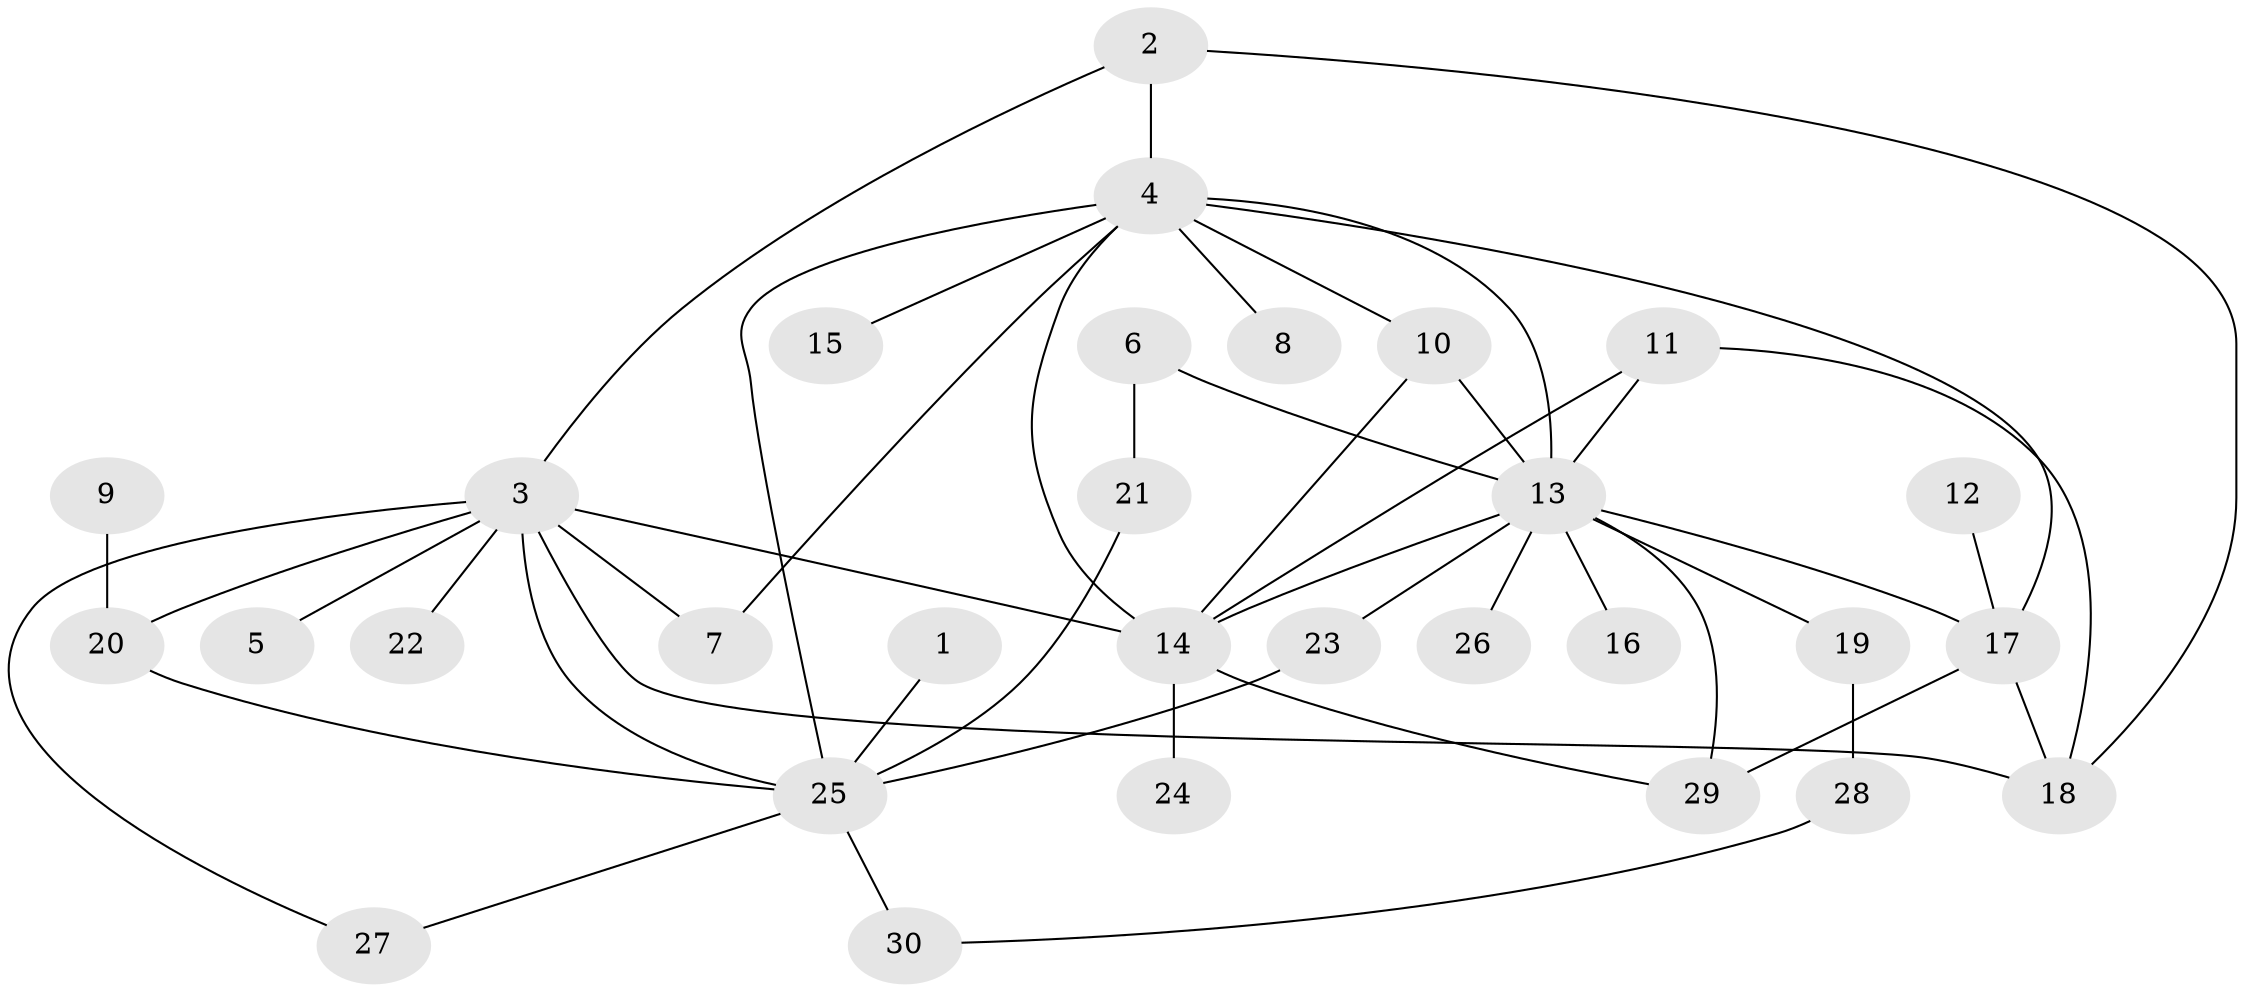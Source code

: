 // original degree distribution, {4: 0.05, 13: 0.016666666666666666, 2: 0.26666666666666666, 10: 0.03333333333333333, 1: 0.4, 3: 0.16666666666666666, 8: 0.016666666666666666, 14: 0.016666666666666666, 5: 0.016666666666666666, 6: 0.016666666666666666}
// Generated by graph-tools (version 1.1) at 2025/01/03/09/25 03:01:46]
// undirected, 30 vertices, 47 edges
graph export_dot {
graph [start="1"]
  node [color=gray90,style=filled];
  1;
  2;
  3;
  4;
  5;
  6;
  7;
  8;
  9;
  10;
  11;
  12;
  13;
  14;
  15;
  16;
  17;
  18;
  19;
  20;
  21;
  22;
  23;
  24;
  25;
  26;
  27;
  28;
  29;
  30;
  1 -- 25 [weight=1.0];
  2 -- 3 [weight=1.0];
  2 -- 4 [weight=1.0];
  2 -- 18 [weight=1.0];
  3 -- 5 [weight=1.0];
  3 -- 7 [weight=1.0];
  3 -- 14 [weight=2.0];
  3 -- 18 [weight=1.0];
  3 -- 20 [weight=1.0];
  3 -- 22 [weight=1.0];
  3 -- 25 [weight=2.0];
  3 -- 27 [weight=1.0];
  4 -- 7 [weight=1.0];
  4 -- 8 [weight=1.0];
  4 -- 10 [weight=1.0];
  4 -- 13 [weight=1.0];
  4 -- 14 [weight=1.0];
  4 -- 15 [weight=1.0];
  4 -- 17 [weight=1.0];
  4 -- 25 [weight=1.0];
  6 -- 13 [weight=1.0];
  6 -- 21 [weight=1.0];
  9 -- 20 [weight=1.0];
  10 -- 13 [weight=1.0];
  10 -- 14 [weight=2.0];
  11 -- 13 [weight=1.0];
  11 -- 14 [weight=1.0];
  11 -- 18 [weight=1.0];
  12 -- 17 [weight=1.0];
  13 -- 14 [weight=1.0];
  13 -- 16 [weight=1.0];
  13 -- 17 [weight=1.0];
  13 -- 19 [weight=1.0];
  13 -- 23 [weight=1.0];
  13 -- 26 [weight=1.0];
  13 -- 29 [weight=1.0];
  14 -- 24 [weight=1.0];
  14 -- 29 [weight=1.0];
  17 -- 18 [weight=1.0];
  17 -- 29 [weight=1.0];
  19 -- 28 [weight=1.0];
  20 -- 25 [weight=1.0];
  21 -- 25 [weight=1.0];
  23 -- 25 [weight=1.0];
  25 -- 27 [weight=1.0];
  25 -- 30 [weight=1.0];
  28 -- 30 [weight=1.0];
}
